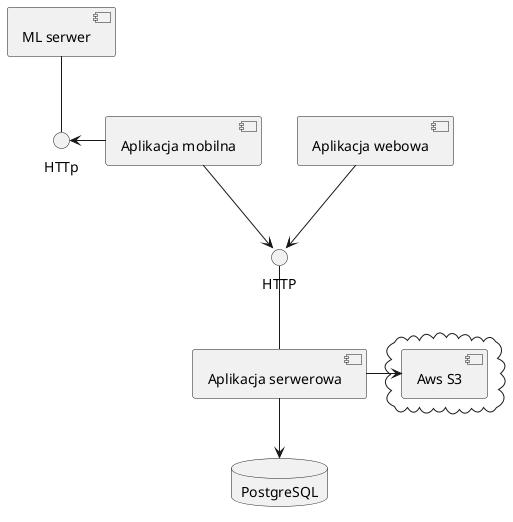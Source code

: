 @startuml
'https://plantuml.com/component-diagram

component [Aplikacja mobilna] as mapp
component [Aplikacja webowa] as wapp
component [Aplikacja serwerowa] as sapp
component [ML serwer] as ml


database "PostgreSQL" as db
cloud {
  [Aws S3]
}

sapp -up- HTTP

wapp --> HTTP


ml -- HTTp
mapp -left-> HTTp
mapp --> HTTP

sapp -down-> db
sapp -right-> [Aws S3]


@enduml